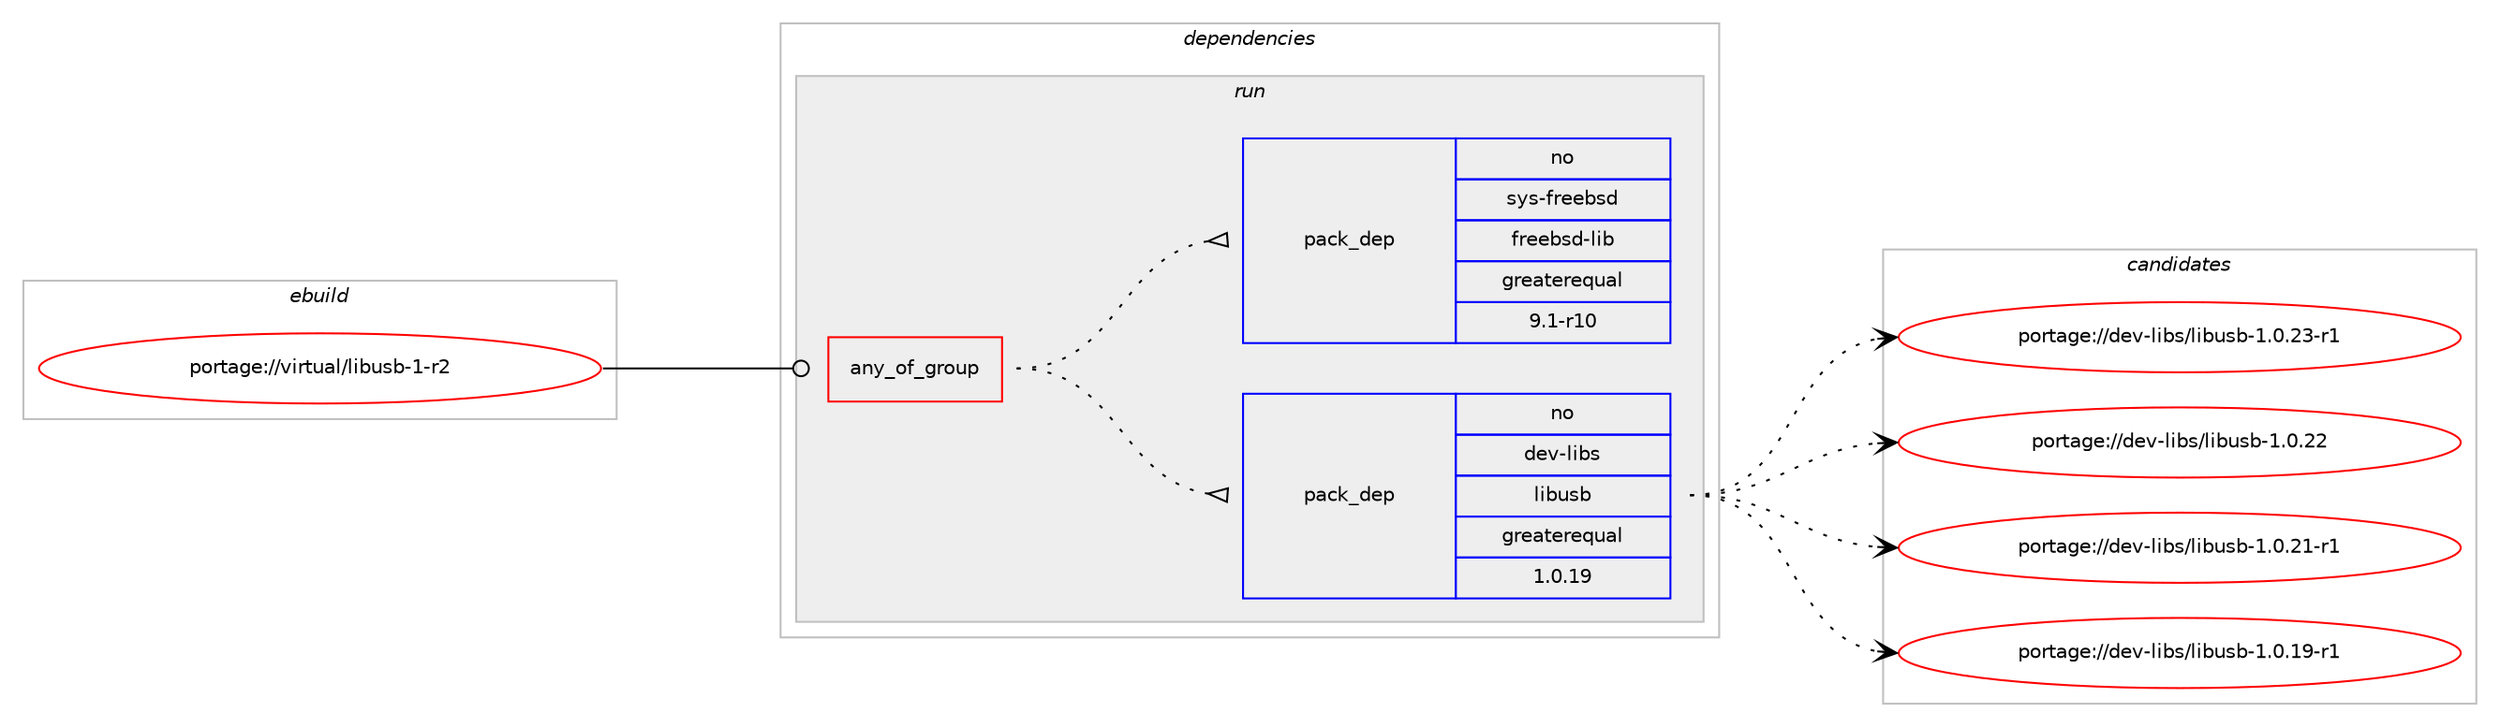 digraph prolog {

# *************
# Graph options
# *************

newrank=true;
concentrate=true;
compound=true;
graph [rankdir=LR,fontname=Helvetica,fontsize=10,ranksep=1.5];#, ranksep=2.5, nodesep=0.2];
edge  [arrowhead=vee];
node  [fontname=Helvetica,fontsize=10];

# **********
# The ebuild
# **********

subgraph cluster_leftcol {
color=gray;
rank=same;
label=<<i>ebuild</i>>;
id [label="portage://virtual/libusb-1-r2", color=red, width=4, href="../virtual/libusb-1-r2.svg"];
}

# ****************
# The dependencies
# ****************

subgraph cluster_midcol {
color=gray;
label=<<i>dependencies</i>>;
subgraph cluster_compile {
fillcolor="#eeeeee";
style=filled;
label=<<i>compile</i>>;
}
subgraph cluster_compileandrun {
fillcolor="#eeeeee";
style=filled;
label=<<i>compile and run</i>>;
}
subgraph cluster_run {
fillcolor="#eeeeee";
style=filled;
label=<<i>run</i>>;
subgraph any503 {
dependency21083 [label=<<TABLE BORDER="0" CELLBORDER="1" CELLSPACING="0" CELLPADDING="4"><TR><TD CELLPADDING="10">any_of_group</TD></TR></TABLE>>, shape=none, color=red];subgraph pack17428 {
dependency21084 [label=<<TABLE BORDER="0" CELLBORDER="1" CELLSPACING="0" CELLPADDING="4" WIDTH="220"><TR><TD ROWSPAN="6" CELLPADDING="30">pack_dep</TD></TR><TR><TD WIDTH="110">no</TD></TR><TR><TD>dev-libs</TD></TR><TR><TD>libusb</TD></TR><TR><TD>greaterequal</TD></TR><TR><TD>1.0.19</TD></TR></TABLE>>, shape=none, color=blue];
}
dependency21083:e -> dependency21084:w [weight=20,style="dotted",arrowhead="oinv"];
subgraph pack17429 {
dependency21085 [label=<<TABLE BORDER="0" CELLBORDER="1" CELLSPACING="0" CELLPADDING="4" WIDTH="220"><TR><TD ROWSPAN="6" CELLPADDING="30">pack_dep</TD></TR><TR><TD WIDTH="110">no</TD></TR><TR><TD>sys-freebsd</TD></TR><TR><TD>freebsd-lib</TD></TR><TR><TD>greaterequal</TD></TR><TR><TD>9.1-r10</TD></TR></TABLE>>, shape=none, color=blue];
}
dependency21083:e -> dependency21085:w [weight=20,style="dotted",arrowhead="oinv"];
}
id:e -> dependency21083:w [weight=20,style="solid",arrowhead="odot"];
}
}

# **************
# The candidates
# **************

subgraph cluster_choices {
rank=same;
color=gray;
label=<<i>candidates</i>>;

subgraph choice17428 {
color=black;
nodesep=1;
choice1001011184510810598115471081059811711598454946484650514511449 [label="portage://dev-libs/libusb-1.0.23-r1", color=red, width=4,href="../dev-libs/libusb-1.0.23-r1.svg"];
choice100101118451081059811547108105981171159845494648465050 [label="portage://dev-libs/libusb-1.0.22", color=red, width=4,href="../dev-libs/libusb-1.0.22.svg"];
choice1001011184510810598115471081059811711598454946484650494511449 [label="portage://dev-libs/libusb-1.0.21-r1", color=red, width=4,href="../dev-libs/libusb-1.0.21-r1.svg"];
choice1001011184510810598115471081059811711598454946484649574511449 [label="portage://dev-libs/libusb-1.0.19-r1", color=red, width=4,href="../dev-libs/libusb-1.0.19-r1.svg"];
dependency21084:e -> choice1001011184510810598115471081059811711598454946484650514511449:w [style=dotted,weight="100"];
dependency21084:e -> choice100101118451081059811547108105981171159845494648465050:w [style=dotted,weight="100"];
dependency21084:e -> choice1001011184510810598115471081059811711598454946484650494511449:w [style=dotted,weight="100"];
dependency21084:e -> choice1001011184510810598115471081059811711598454946484649574511449:w [style=dotted,weight="100"];
}
subgraph choice17429 {
color=black;
nodesep=1;
}
}

}
